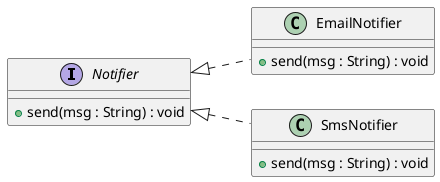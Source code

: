 @startuml
left to right direction
interface Notifier {
  +send(msg : String) : void
}
class EmailNotifier {
  +send(msg : String) : void
}
class SmsNotifier {
  +send(msg : String) : void
}

Notifier <|.. EmailNotifier
Notifier <|.. SmsNotifier

@enduml